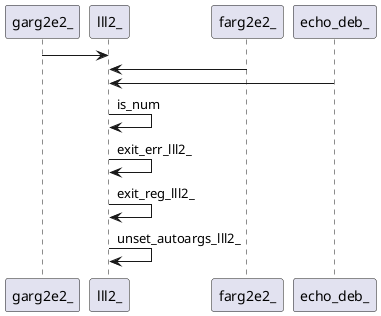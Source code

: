 @startuml rete
garg2e2_ -> lll2_ 
farg2e2_ -> lll2_
echo_deb_ -> lll2_
lll2_ -> lll2_:is_num
lll2_ -> lll2_:exit_err_lll2_
lll2_ -> lll2_:exit_reg_lll2_
lll2_ -> lll2_:unset_autoargs_lll2_
' {wrap_fn}
' fnn o-> lll2_
' {body_fn}
@enduml